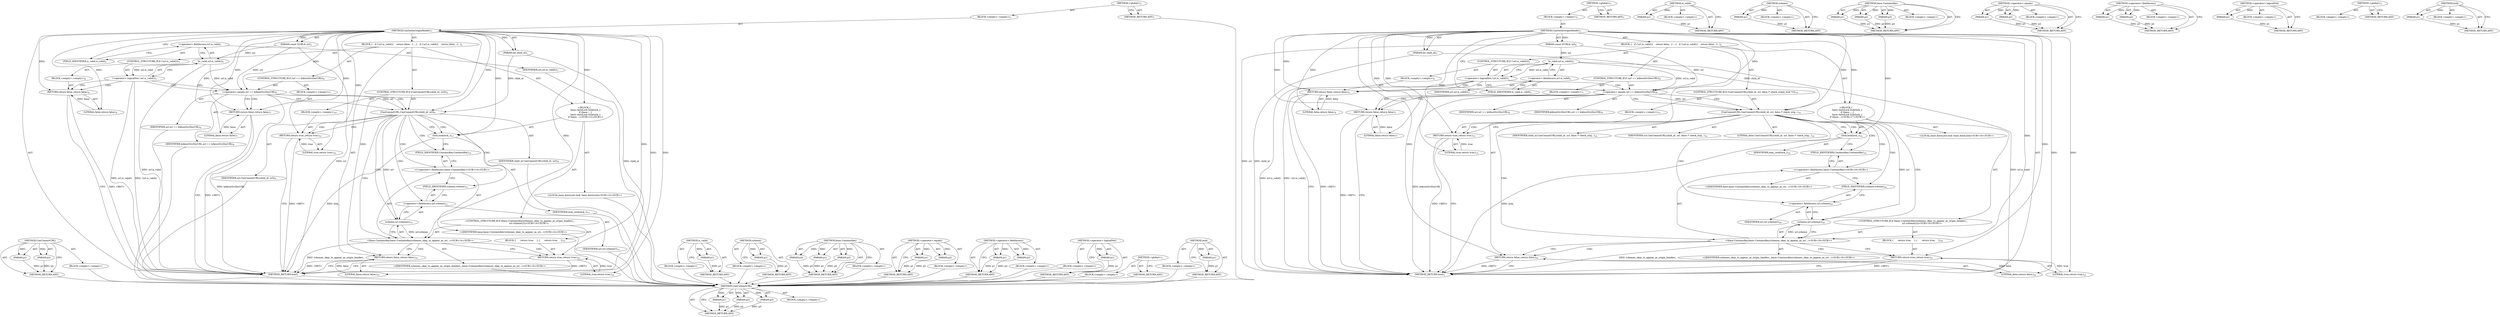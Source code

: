 digraph "lock" {
vulnerable_95 [label=<(METHOD,CanCommitURL)>];
vulnerable_96 [label=<(PARAM,p1)>];
vulnerable_97 [label=<(PARAM,p2)>];
vulnerable_98 [label=<(BLOCK,&lt;empty&gt;,&lt;empty&gt;)>];
vulnerable_99 [label=<(METHOD_RETURN,ANY)>];
vulnerable_6 [label=<(METHOD,&lt;global&gt;)<SUB>1</SUB>>];
vulnerable_7 [label=<(BLOCK,&lt;empty&gt;,&lt;empty&gt;)<SUB>1</SUB>>];
vulnerable_8 [label=<(METHOD,CanSetAsOriginHeader)<SUB>1</SUB>>];
vulnerable_9 [label=<(PARAM,int child_id)<SUB>1</SUB>>];
vulnerable_10 [label=<(PARAM,const GURL&amp; url)<SUB>2</SUB>>];
vulnerable_11 [label=<(BLOCK,{
   if (!url.is_valid())
    return false;  //...,{
   if (!url.is_valid())
    return false;  //...)<SUB>2</SUB>>];
vulnerable_12 [label=<(CONTROL_STRUCTURE,IF,if (!url.is_valid()))<SUB>3</SUB>>];
vulnerable_13 [label=<(&lt;operator&gt;.logicalNot,!url.is_valid())<SUB>3</SUB>>];
vulnerable_14 [label=<(is_valid,url.is_valid())<SUB>3</SUB>>];
vulnerable_15 [label=<(&lt;operator&gt;.fieldAccess,url.is_valid)<SUB>3</SUB>>];
vulnerable_16 [label=<(IDENTIFIER,url,url.is_valid())<SUB>3</SUB>>];
vulnerable_17 [label=<(FIELD_IDENTIFIER,is_valid,is_valid)<SUB>3</SUB>>];
vulnerable_18 [label=<(BLOCK,&lt;empty&gt;,&lt;empty&gt;)<SUB>4</SUB>>];
vulnerable_19 [label=<(RETURN,return false;,return false;)<SUB>4</SUB>>];
vulnerable_20 [label=<(LITERAL,false,return false;)<SUB>4</SUB>>];
vulnerable_21 [label=<(CONTROL_STRUCTURE,IF,if (url == kAboutSrcDocURL))<SUB>6</SUB>>];
vulnerable_22 [label=<(&lt;operator&gt;.equals,url == kAboutSrcDocURL)<SUB>6</SUB>>];
vulnerable_23 [label=<(IDENTIFIER,url,url == kAboutSrcDocURL)<SUB>6</SUB>>];
vulnerable_24 [label=<(IDENTIFIER,kAboutSrcDocURL,url == kAboutSrcDocURL)<SUB>6</SUB>>];
vulnerable_25 [label=<(BLOCK,&lt;empty&gt;,&lt;empty&gt;)<SUB>7</SUB>>];
vulnerable_26 [label=<(RETURN,return false;,return false;)<SUB>7</SUB>>];
vulnerable_27 [label=<(LITERAL,false,return false;)<SUB>7</SUB>>];
vulnerable_28 [label=<(CONTROL_STRUCTURE,IF,if (CanCommitURL(child_id, url)))<SUB>9</SUB>>];
vulnerable_29 [label=<(CanCommitURL,CanCommitURL(child_id, url))<SUB>9</SUB>>];
vulnerable_30 [label=<(IDENTIFIER,child_id,CanCommitURL(child_id, url))<SUB>9</SUB>>];
vulnerable_31 [label=<(IDENTIFIER,url,CanCommitURL(child_id, url))<SUB>9</SUB>>];
vulnerable_32 [label=<(BLOCK,&lt;empty&gt;,&lt;empty&gt;)<SUB>10</SUB>>];
vulnerable_33 [label=<(RETURN,return true;,return true;)<SUB>10</SUB>>];
vulnerable_34 [label=<(LITERAL,true,return true;)<SUB>10</SUB>>];
vulnerable_35 [label="<(BLOCK,{
    base::AutoLock lock(lock_);
    if (base:...,{
    base::AutoLock lock(lock_);
    if (base:...)<SUB>12</SUB>>"];
vulnerable_36 [label="<(LOCAL,base.AutoLock lock: base.AutoLock)<SUB>13</SUB>>"];
vulnerable_37 [label=<(lock,lock(lock_))<SUB>13</SUB>>];
vulnerable_38 [label=<(IDENTIFIER,lock_,lock(lock_))<SUB>13</SUB>>];
vulnerable_39 [label="<(CONTROL_STRUCTURE,IF,if (base::ContainsKey(schemes_okay_to_appear_as_origin_headers_,
                          url.scheme())))<SUB>14</SUB>>"];
vulnerable_40 [label="<(base.ContainsKey,base::ContainsKey(schemes_okay_to_appear_as_ori...)<SUB>14</SUB>>"];
vulnerable_41 [label="<(&lt;operator&gt;.fieldAccess,base::ContainsKey)<SUB>14</SUB>>"];
vulnerable_42 [label="<(IDENTIFIER,base,base::ContainsKey(schemes_okay_to_appear_as_ori...)<SUB>14</SUB>>"];
vulnerable_43 [label=<(FIELD_IDENTIFIER,ContainsKey,ContainsKey)<SUB>14</SUB>>];
vulnerable_44 [label="<(IDENTIFIER,schemes_okay_to_appear_as_origin_headers_,base::ContainsKey(schemes_okay_to_appear_as_ori...)<SUB>14</SUB>>"];
vulnerable_45 [label=<(scheme,url.scheme())<SUB>15</SUB>>];
vulnerable_46 [label=<(&lt;operator&gt;.fieldAccess,url.scheme)<SUB>15</SUB>>];
vulnerable_47 [label=<(IDENTIFIER,url,url.scheme())<SUB>15</SUB>>];
vulnerable_48 [label=<(FIELD_IDENTIFIER,scheme,scheme)<SUB>15</SUB>>];
vulnerable_49 [label=<(BLOCK,{
      return true;
    },{
      return true;
    })<SUB>15</SUB>>];
vulnerable_50 [label=<(RETURN,return true;,return true;)<SUB>16</SUB>>];
vulnerable_51 [label=<(LITERAL,true,return true;)<SUB>16</SUB>>];
vulnerable_52 [label=<(RETURN,return false;,return false;)<SUB>19</SUB>>];
vulnerable_53 [label=<(LITERAL,false,return false;)<SUB>19</SUB>>];
vulnerable_54 [label=<(METHOD_RETURN,bool)<SUB>1</SUB>>];
vulnerable_56 [label=<(METHOD_RETURN,ANY)<SUB>1</SUB>>];
vulnerable_81 [label=<(METHOD,is_valid)>];
vulnerable_82 [label=<(PARAM,p1)>];
vulnerable_83 [label=<(BLOCK,&lt;empty&gt;,&lt;empty&gt;)>];
vulnerable_84 [label=<(METHOD_RETURN,ANY)>];
vulnerable_110 [label=<(METHOD,scheme)>];
vulnerable_111 [label=<(PARAM,p1)>];
vulnerable_112 [label=<(BLOCK,&lt;empty&gt;,&lt;empty&gt;)>];
vulnerable_113 [label=<(METHOD_RETURN,ANY)>];
vulnerable_104 [label=<(METHOD,base.ContainsKey)>];
vulnerable_105 [label=<(PARAM,p1)>];
vulnerable_106 [label=<(PARAM,p2)>];
vulnerable_107 [label=<(PARAM,p3)>];
vulnerable_108 [label=<(BLOCK,&lt;empty&gt;,&lt;empty&gt;)>];
vulnerable_109 [label=<(METHOD_RETURN,ANY)>];
vulnerable_90 [label=<(METHOD,&lt;operator&gt;.equals)>];
vulnerable_91 [label=<(PARAM,p1)>];
vulnerable_92 [label=<(PARAM,p2)>];
vulnerable_93 [label=<(BLOCK,&lt;empty&gt;,&lt;empty&gt;)>];
vulnerable_94 [label=<(METHOD_RETURN,ANY)>];
vulnerable_85 [label=<(METHOD,&lt;operator&gt;.fieldAccess)>];
vulnerable_86 [label=<(PARAM,p1)>];
vulnerable_87 [label=<(PARAM,p2)>];
vulnerable_88 [label=<(BLOCK,&lt;empty&gt;,&lt;empty&gt;)>];
vulnerable_89 [label=<(METHOD_RETURN,ANY)>];
vulnerable_77 [label=<(METHOD,&lt;operator&gt;.logicalNot)>];
vulnerable_78 [label=<(PARAM,p1)>];
vulnerable_79 [label=<(BLOCK,&lt;empty&gt;,&lt;empty&gt;)>];
vulnerable_80 [label=<(METHOD_RETURN,ANY)>];
vulnerable_71 [label=<(METHOD,&lt;global&gt;)<SUB>1</SUB>>];
vulnerable_72 [label=<(BLOCK,&lt;empty&gt;,&lt;empty&gt;)>];
vulnerable_73 [label=<(METHOD_RETURN,ANY)>];
vulnerable_100 [label=<(METHOD,lock)>];
vulnerable_101 [label=<(PARAM,p1)>];
vulnerable_102 [label=<(BLOCK,&lt;empty&gt;,&lt;empty&gt;)>];
vulnerable_103 [label=<(METHOD_RETURN,ANY)>];
fixed_96 [label=<(METHOD,CanCommitURL)>];
fixed_97 [label=<(PARAM,p1)>];
fixed_98 [label=<(PARAM,p2)>];
fixed_99 [label=<(PARAM,p3)>];
fixed_100 [label=<(BLOCK,&lt;empty&gt;,&lt;empty&gt;)>];
fixed_101 [label=<(METHOD_RETURN,ANY)>];
fixed_6 [label=<(METHOD,&lt;global&gt;)<SUB>1</SUB>>];
fixed_7 [label=<(BLOCK,&lt;empty&gt;,&lt;empty&gt;)<SUB>1</SUB>>];
fixed_8 [label=<(METHOD,CanSetAsOriginHeader)<SUB>1</SUB>>];
fixed_9 [label=<(PARAM,int child_id)<SUB>1</SUB>>];
fixed_10 [label=<(PARAM,const GURL&amp; url)<SUB>2</SUB>>];
fixed_11 [label=<(BLOCK,{
   if (!url.is_valid())
    return false;  //...,{
   if (!url.is_valid())
    return false;  //...)<SUB>2</SUB>>];
fixed_12 [label=<(CONTROL_STRUCTURE,IF,if (!url.is_valid()))<SUB>3</SUB>>];
fixed_13 [label=<(&lt;operator&gt;.logicalNot,!url.is_valid())<SUB>3</SUB>>];
fixed_14 [label=<(is_valid,url.is_valid())<SUB>3</SUB>>];
fixed_15 [label=<(&lt;operator&gt;.fieldAccess,url.is_valid)<SUB>3</SUB>>];
fixed_16 [label=<(IDENTIFIER,url,url.is_valid())<SUB>3</SUB>>];
fixed_17 [label=<(FIELD_IDENTIFIER,is_valid,is_valid)<SUB>3</SUB>>];
fixed_18 [label=<(BLOCK,&lt;empty&gt;,&lt;empty&gt;)<SUB>4</SUB>>];
fixed_19 [label=<(RETURN,return false;,return false;)<SUB>4</SUB>>];
fixed_20 [label=<(LITERAL,false,return false;)<SUB>4</SUB>>];
fixed_21 [label=<(CONTROL_STRUCTURE,IF,if (url == kAboutSrcDocURL))<SUB>6</SUB>>];
fixed_22 [label=<(&lt;operator&gt;.equals,url == kAboutSrcDocURL)<SUB>6</SUB>>];
fixed_23 [label=<(IDENTIFIER,url,url == kAboutSrcDocURL)<SUB>6</SUB>>];
fixed_24 [label=<(IDENTIFIER,kAboutSrcDocURL,url == kAboutSrcDocURL)<SUB>6</SUB>>];
fixed_25 [label=<(BLOCK,&lt;empty&gt;,&lt;empty&gt;)<SUB>7</SUB>>];
fixed_26 [label=<(RETURN,return false;,return false;)<SUB>7</SUB>>];
fixed_27 [label=<(LITERAL,false,return false;)<SUB>7</SUB>>];
fixed_28 [label=<(CONTROL_STRUCTURE,IF,if (CanCommitURL(child_id, url, false /* check_origin_lock */)))<SUB>14</SUB>>];
fixed_29 [label=<(CanCommitURL,CanCommitURL(child_id, url, false /* check_orig...)<SUB>14</SUB>>];
fixed_30 [label=<(IDENTIFIER,child_id,CanCommitURL(child_id, url, false /* check_orig...)<SUB>14</SUB>>];
fixed_31 [label=<(IDENTIFIER,url,CanCommitURL(child_id, url, false /* check_orig...)<SUB>14</SUB>>];
fixed_32 [label=<(LITERAL,false,CanCommitURL(child_id, url, false /* check_orig...)<SUB>14</SUB>>];
fixed_33 [label=<(BLOCK,&lt;empty&gt;,&lt;empty&gt;)<SUB>15</SUB>>];
fixed_34 [label=<(RETURN,return true;,return true;)<SUB>15</SUB>>];
fixed_35 [label=<(LITERAL,true,return true;)<SUB>15</SUB>>];
fixed_36 [label="<(BLOCK,{
    base::AutoLock lock(lock_);
    if (base:...,{
    base::AutoLock lock(lock_);
    if (base:...)<SUB>17</SUB>>"];
fixed_37 [label="<(LOCAL,base.AutoLock lock: base.AutoLock)<SUB>18</SUB>>"];
fixed_38 [label=<(lock,lock(lock_))<SUB>18</SUB>>];
fixed_39 [label=<(IDENTIFIER,lock_,lock(lock_))<SUB>18</SUB>>];
fixed_40 [label="<(CONTROL_STRUCTURE,IF,if (base::ContainsKey(schemes_okay_to_appear_as_origin_headers_,
                          url.scheme())))<SUB>19</SUB>>"];
fixed_41 [label="<(base.ContainsKey,base::ContainsKey(schemes_okay_to_appear_as_ori...)<SUB>19</SUB>>"];
fixed_42 [label="<(&lt;operator&gt;.fieldAccess,base::ContainsKey)<SUB>19</SUB>>"];
fixed_43 [label="<(IDENTIFIER,base,base::ContainsKey(schemes_okay_to_appear_as_ori...)<SUB>19</SUB>>"];
fixed_44 [label=<(FIELD_IDENTIFIER,ContainsKey,ContainsKey)<SUB>19</SUB>>];
fixed_45 [label="<(IDENTIFIER,schemes_okay_to_appear_as_origin_headers_,base::ContainsKey(schemes_okay_to_appear_as_ori...)<SUB>19</SUB>>"];
fixed_46 [label=<(scheme,url.scheme())<SUB>20</SUB>>];
fixed_47 [label=<(&lt;operator&gt;.fieldAccess,url.scheme)<SUB>20</SUB>>];
fixed_48 [label=<(IDENTIFIER,url,url.scheme())<SUB>20</SUB>>];
fixed_49 [label=<(FIELD_IDENTIFIER,scheme,scheme)<SUB>20</SUB>>];
fixed_50 [label=<(BLOCK,{
      return true;
    },{
      return true;
    })<SUB>20</SUB>>];
fixed_51 [label=<(RETURN,return true;,return true;)<SUB>21</SUB>>];
fixed_52 [label=<(LITERAL,true,return true;)<SUB>21</SUB>>];
fixed_53 [label=<(RETURN,return false;,return false;)<SUB>24</SUB>>];
fixed_54 [label=<(LITERAL,false,return false;)<SUB>24</SUB>>];
fixed_55 [label=<(METHOD_RETURN,bool)<SUB>1</SUB>>];
fixed_57 [label=<(METHOD_RETURN,ANY)<SUB>1</SUB>>];
fixed_82 [label=<(METHOD,is_valid)>];
fixed_83 [label=<(PARAM,p1)>];
fixed_84 [label=<(BLOCK,&lt;empty&gt;,&lt;empty&gt;)>];
fixed_85 [label=<(METHOD_RETURN,ANY)>];
fixed_112 [label=<(METHOD,scheme)>];
fixed_113 [label=<(PARAM,p1)>];
fixed_114 [label=<(BLOCK,&lt;empty&gt;,&lt;empty&gt;)>];
fixed_115 [label=<(METHOD_RETURN,ANY)>];
fixed_106 [label=<(METHOD,base.ContainsKey)>];
fixed_107 [label=<(PARAM,p1)>];
fixed_108 [label=<(PARAM,p2)>];
fixed_109 [label=<(PARAM,p3)>];
fixed_110 [label=<(BLOCK,&lt;empty&gt;,&lt;empty&gt;)>];
fixed_111 [label=<(METHOD_RETURN,ANY)>];
fixed_91 [label=<(METHOD,&lt;operator&gt;.equals)>];
fixed_92 [label=<(PARAM,p1)>];
fixed_93 [label=<(PARAM,p2)>];
fixed_94 [label=<(BLOCK,&lt;empty&gt;,&lt;empty&gt;)>];
fixed_95 [label=<(METHOD_RETURN,ANY)>];
fixed_86 [label=<(METHOD,&lt;operator&gt;.fieldAccess)>];
fixed_87 [label=<(PARAM,p1)>];
fixed_88 [label=<(PARAM,p2)>];
fixed_89 [label=<(BLOCK,&lt;empty&gt;,&lt;empty&gt;)>];
fixed_90 [label=<(METHOD_RETURN,ANY)>];
fixed_78 [label=<(METHOD,&lt;operator&gt;.logicalNot)>];
fixed_79 [label=<(PARAM,p1)>];
fixed_80 [label=<(BLOCK,&lt;empty&gt;,&lt;empty&gt;)>];
fixed_81 [label=<(METHOD_RETURN,ANY)>];
fixed_72 [label=<(METHOD,&lt;global&gt;)<SUB>1</SUB>>];
fixed_73 [label=<(BLOCK,&lt;empty&gt;,&lt;empty&gt;)>];
fixed_74 [label=<(METHOD_RETURN,ANY)>];
fixed_102 [label=<(METHOD,lock)>];
fixed_103 [label=<(PARAM,p1)>];
fixed_104 [label=<(BLOCK,&lt;empty&gt;,&lt;empty&gt;)>];
fixed_105 [label=<(METHOD_RETURN,ANY)>];
vulnerable_95 -> vulnerable_96  [key=0, label="AST: "];
vulnerable_95 -> vulnerable_96  [key=1, label="DDG: "];
vulnerable_95 -> vulnerable_98  [key=0, label="AST: "];
vulnerable_95 -> vulnerable_97  [key=0, label="AST: "];
vulnerable_95 -> vulnerable_97  [key=1, label="DDG: "];
vulnerable_95 -> vulnerable_99  [key=0, label="AST: "];
vulnerable_95 -> vulnerable_99  [key=1, label="CFG: "];
vulnerable_96 -> vulnerable_99  [key=0, label="DDG: p1"];
vulnerable_97 -> vulnerable_99  [key=0, label="DDG: p2"];
vulnerable_98 -> fixed_96  [key=0];
vulnerable_99 -> fixed_96  [key=0];
vulnerable_6 -> vulnerable_7  [key=0, label="AST: "];
vulnerable_6 -> vulnerable_56  [key=0, label="AST: "];
vulnerable_6 -> vulnerable_56  [key=1, label="CFG: "];
vulnerable_7 -> vulnerable_8  [key=0, label="AST: "];
vulnerable_8 -> vulnerable_9  [key=0, label="AST: "];
vulnerable_8 -> vulnerable_9  [key=1, label="DDG: "];
vulnerable_8 -> vulnerable_10  [key=0, label="AST: "];
vulnerable_8 -> vulnerable_10  [key=1, label="DDG: "];
vulnerable_8 -> vulnerable_11  [key=0, label="AST: "];
vulnerable_8 -> vulnerable_54  [key=0, label="AST: "];
vulnerable_8 -> vulnerable_17  [key=0, label="CFG: "];
vulnerable_8 -> vulnerable_35  [key=0, label="DDG: "];
vulnerable_8 -> vulnerable_52  [key=0, label="DDG: "];
vulnerable_8 -> vulnerable_53  [key=0, label="DDG: "];
vulnerable_8 -> vulnerable_19  [key=0, label="DDG: "];
vulnerable_8 -> vulnerable_22  [key=0, label="DDG: "];
vulnerable_8 -> vulnerable_26  [key=0, label="DDG: "];
vulnerable_8 -> vulnerable_29  [key=0, label="DDG: "];
vulnerable_8 -> vulnerable_33  [key=0, label="DDG: "];
vulnerable_8 -> vulnerable_37  [key=0, label="DDG: "];
vulnerable_8 -> vulnerable_20  [key=0, label="DDG: "];
vulnerable_8 -> vulnerable_27  [key=0, label="DDG: "];
vulnerable_8 -> vulnerable_34  [key=0, label="DDG: "];
vulnerable_8 -> vulnerable_40  [key=0, label="DDG: "];
vulnerable_8 -> vulnerable_50  [key=0, label="DDG: "];
vulnerable_8 -> vulnerable_51  [key=0, label="DDG: "];
vulnerable_9 -> vulnerable_54  [key=0, label="DDG: child_id"];
vulnerable_9 -> vulnerable_29  [key=0, label="DDG: child_id"];
vulnerable_10 -> vulnerable_54  [key=0, label="DDG: url"];
vulnerable_10 -> vulnerable_22  [key=0, label="DDG: url"];
vulnerable_10 -> vulnerable_14  [key=0, label="DDG: url"];
vulnerable_11 -> vulnerable_12  [key=0, label="AST: "];
vulnerable_11 -> vulnerable_21  [key=0, label="AST: "];
vulnerable_11 -> vulnerable_28  [key=0, label="AST: "];
vulnerable_11 -> vulnerable_35  [key=0, label="AST: "];
vulnerable_11 -> vulnerable_52  [key=0, label="AST: "];
vulnerable_12 -> vulnerable_13  [key=0, label="AST: "];
vulnerable_12 -> vulnerable_18  [key=0, label="AST: "];
vulnerable_13 -> vulnerable_14  [key=0, label="AST: "];
vulnerable_13 -> vulnerable_19  [key=0, label="CFG: "];
vulnerable_13 -> vulnerable_19  [key=1, label="CDG: "];
vulnerable_13 -> vulnerable_22  [key=0, label="CFG: "];
vulnerable_13 -> vulnerable_22  [key=1, label="CDG: "];
vulnerable_13 -> vulnerable_54  [key=0, label="DDG: url.is_valid()"];
vulnerable_13 -> vulnerable_54  [key=1, label="DDG: !url.is_valid()"];
vulnerable_14 -> vulnerable_15  [key=0, label="AST: "];
vulnerable_14 -> vulnerable_13  [key=0, label="CFG: "];
vulnerable_14 -> vulnerable_13  [key=1, label="DDG: url.is_valid"];
vulnerable_14 -> vulnerable_54  [key=0, label="DDG: url.is_valid"];
vulnerable_14 -> vulnerable_22  [key=0, label="DDG: url.is_valid"];
vulnerable_15 -> vulnerable_16  [key=0, label="AST: "];
vulnerable_15 -> vulnerable_17  [key=0, label="AST: "];
vulnerable_15 -> vulnerable_14  [key=0, label="CFG: "];
vulnerable_16 -> fixed_96  [key=0];
vulnerable_17 -> vulnerable_15  [key=0, label="CFG: "];
vulnerable_18 -> vulnerable_19  [key=0, label="AST: "];
vulnerable_19 -> vulnerable_20  [key=0, label="AST: "];
vulnerable_19 -> vulnerable_54  [key=0, label="CFG: "];
vulnerable_19 -> vulnerable_54  [key=1, label="DDG: &lt;RET&gt;"];
vulnerable_20 -> vulnerable_19  [key=0, label="DDG: false"];
vulnerable_21 -> vulnerable_22  [key=0, label="AST: "];
vulnerable_21 -> vulnerable_25  [key=0, label="AST: "];
vulnerable_22 -> vulnerable_23  [key=0, label="AST: "];
vulnerable_22 -> vulnerable_24  [key=0, label="AST: "];
vulnerable_22 -> vulnerable_26  [key=0, label="CFG: "];
vulnerable_22 -> vulnerable_26  [key=1, label="CDG: "];
vulnerable_22 -> vulnerable_29  [key=0, label="CFG: "];
vulnerable_22 -> vulnerable_29  [key=1, label="DDG: url"];
vulnerable_22 -> vulnerable_29  [key=2, label="CDG: "];
vulnerable_22 -> vulnerable_54  [key=0, label="DDG: kAboutSrcDocURL"];
vulnerable_23 -> fixed_96  [key=0];
vulnerable_24 -> fixed_96  [key=0];
vulnerable_25 -> vulnerable_26  [key=0, label="AST: "];
vulnerable_26 -> vulnerable_27  [key=0, label="AST: "];
vulnerable_26 -> vulnerable_54  [key=0, label="CFG: "];
vulnerable_26 -> vulnerable_54  [key=1, label="DDG: &lt;RET&gt;"];
vulnerable_27 -> vulnerable_26  [key=0, label="DDG: false"];
vulnerable_28 -> vulnerable_29  [key=0, label="AST: "];
vulnerable_28 -> vulnerable_32  [key=0, label="AST: "];
vulnerable_29 -> vulnerable_30  [key=0, label="AST: "];
vulnerable_29 -> vulnerable_31  [key=0, label="AST: "];
vulnerable_29 -> vulnerable_33  [key=0, label="CFG: "];
vulnerable_29 -> vulnerable_33  [key=1, label="CDG: "];
vulnerable_29 -> vulnerable_37  [key=0, label="CFG: "];
vulnerable_29 -> vulnerable_37  [key=1, label="CDG: "];
vulnerable_29 -> vulnerable_45  [key=0, label="DDG: url"];
vulnerable_29 -> vulnerable_45  [key=1, label="CDG: "];
vulnerable_29 -> vulnerable_48  [key=0, label="CDG: "];
vulnerable_29 -> vulnerable_46  [key=0, label="CDG: "];
vulnerable_29 -> vulnerable_41  [key=0, label="CDG: "];
vulnerable_29 -> vulnerable_40  [key=0, label="CDG: "];
vulnerable_29 -> vulnerable_43  [key=0, label="CDG: "];
vulnerable_30 -> fixed_96  [key=0];
vulnerable_31 -> fixed_96  [key=0];
vulnerable_32 -> vulnerable_33  [key=0, label="AST: "];
vulnerable_33 -> vulnerable_34  [key=0, label="AST: "];
vulnerable_33 -> vulnerable_54  [key=0, label="CFG: "];
vulnerable_33 -> vulnerable_54  [key=1, label="DDG: &lt;RET&gt;"];
vulnerable_34 -> vulnerable_33  [key=0, label="DDG: true"];
vulnerable_35 -> vulnerable_36  [key=0, label="AST: "];
vulnerable_35 -> vulnerable_37  [key=0, label="AST: "];
vulnerable_35 -> vulnerable_39  [key=0, label="AST: "];
vulnerable_36 -> fixed_96  [key=0];
vulnerable_37 -> vulnerable_38  [key=0, label="AST: "];
vulnerable_37 -> vulnerable_43  [key=0, label="CFG: "];
vulnerable_37 -> vulnerable_54  [key=0, label="DDG: lock_"];
vulnerable_38 -> fixed_96  [key=0];
vulnerable_39 -> vulnerable_40  [key=0, label="AST: "];
vulnerable_39 -> vulnerable_49  [key=0, label="AST: "];
vulnerable_40 -> vulnerable_41  [key=0, label="AST: "];
vulnerable_40 -> vulnerable_44  [key=0, label="AST: "];
vulnerable_40 -> vulnerable_45  [key=0, label="AST: "];
vulnerable_40 -> vulnerable_50  [key=0, label="CFG: "];
vulnerable_40 -> vulnerable_50  [key=1, label="CDG: "];
vulnerable_40 -> vulnerable_52  [key=0, label="CFG: "];
vulnerable_40 -> vulnerable_52  [key=1, label="CDG: "];
vulnerable_40 -> vulnerable_54  [key=0, label="DDG: schemes_okay_to_appear_as_origin_headers_"];
vulnerable_41 -> vulnerable_42  [key=0, label="AST: "];
vulnerable_41 -> vulnerable_43  [key=0, label="AST: "];
vulnerable_41 -> vulnerable_48  [key=0, label="CFG: "];
vulnerable_42 -> fixed_96  [key=0];
vulnerable_43 -> vulnerable_41  [key=0, label="CFG: "];
vulnerable_44 -> fixed_96  [key=0];
vulnerable_45 -> vulnerable_46  [key=0, label="AST: "];
vulnerable_45 -> vulnerable_40  [key=0, label="CFG: "];
vulnerable_45 -> vulnerable_40  [key=1, label="DDG: url.scheme"];
vulnerable_46 -> vulnerable_47  [key=0, label="AST: "];
vulnerable_46 -> vulnerable_48  [key=0, label="AST: "];
vulnerable_46 -> vulnerable_45  [key=0, label="CFG: "];
vulnerable_47 -> fixed_96  [key=0];
vulnerable_48 -> vulnerable_46  [key=0, label="CFG: "];
vulnerable_49 -> vulnerable_50  [key=0, label="AST: "];
vulnerable_50 -> vulnerable_51  [key=0, label="AST: "];
vulnerable_50 -> vulnerable_54  [key=0, label="CFG: "];
vulnerable_50 -> vulnerable_54  [key=1, label="DDG: &lt;RET&gt;"];
vulnerable_51 -> vulnerable_50  [key=0, label="DDG: true"];
vulnerable_52 -> vulnerable_53  [key=0, label="AST: "];
vulnerable_52 -> vulnerable_54  [key=0, label="CFG: "];
vulnerable_52 -> vulnerable_54  [key=1, label="DDG: &lt;RET&gt;"];
vulnerable_53 -> vulnerable_52  [key=0, label="DDG: false"];
vulnerable_54 -> fixed_96  [key=0];
vulnerable_56 -> fixed_96  [key=0];
vulnerable_81 -> vulnerable_82  [key=0, label="AST: "];
vulnerable_81 -> vulnerable_82  [key=1, label="DDG: "];
vulnerable_81 -> vulnerable_83  [key=0, label="AST: "];
vulnerable_81 -> vulnerable_84  [key=0, label="AST: "];
vulnerable_81 -> vulnerable_84  [key=1, label="CFG: "];
vulnerable_82 -> vulnerable_84  [key=0, label="DDG: p1"];
vulnerable_83 -> fixed_96  [key=0];
vulnerable_84 -> fixed_96  [key=0];
vulnerable_110 -> vulnerable_111  [key=0, label="AST: "];
vulnerable_110 -> vulnerable_111  [key=1, label="DDG: "];
vulnerable_110 -> vulnerable_112  [key=0, label="AST: "];
vulnerable_110 -> vulnerable_113  [key=0, label="AST: "];
vulnerable_110 -> vulnerable_113  [key=1, label="CFG: "];
vulnerable_111 -> vulnerable_113  [key=0, label="DDG: p1"];
vulnerable_112 -> fixed_96  [key=0];
vulnerable_113 -> fixed_96  [key=0];
vulnerable_104 -> vulnerable_105  [key=0, label="AST: "];
vulnerable_104 -> vulnerable_105  [key=1, label="DDG: "];
vulnerable_104 -> vulnerable_108  [key=0, label="AST: "];
vulnerable_104 -> vulnerable_106  [key=0, label="AST: "];
vulnerable_104 -> vulnerable_106  [key=1, label="DDG: "];
vulnerable_104 -> vulnerable_109  [key=0, label="AST: "];
vulnerable_104 -> vulnerable_109  [key=1, label="CFG: "];
vulnerable_104 -> vulnerable_107  [key=0, label="AST: "];
vulnerable_104 -> vulnerable_107  [key=1, label="DDG: "];
vulnerable_105 -> vulnerable_109  [key=0, label="DDG: p1"];
vulnerable_106 -> vulnerable_109  [key=0, label="DDG: p2"];
vulnerable_107 -> vulnerable_109  [key=0, label="DDG: p3"];
vulnerable_108 -> fixed_96  [key=0];
vulnerable_109 -> fixed_96  [key=0];
vulnerable_90 -> vulnerable_91  [key=0, label="AST: "];
vulnerable_90 -> vulnerable_91  [key=1, label="DDG: "];
vulnerable_90 -> vulnerable_93  [key=0, label="AST: "];
vulnerable_90 -> vulnerable_92  [key=0, label="AST: "];
vulnerable_90 -> vulnerable_92  [key=1, label="DDG: "];
vulnerable_90 -> vulnerable_94  [key=0, label="AST: "];
vulnerable_90 -> vulnerable_94  [key=1, label="CFG: "];
vulnerable_91 -> vulnerable_94  [key=0, label="DDG: p1"];
vulnerable_92 -> vulnerable_94  [key=0, label="DDG: p2"];
vulnerable_93 -> fixed_96  [key=0];
vulnerable_94 -> fixed_96  [key=0];
vulnerable_85 -> vulnerable_86  [key=0, label="AST: "];
vulnerable_85 -> vulnerable_86  [key=1, label="DDG: "];
vulnerable_85 -> vulnerable_88  [key=0, label="AST: "];
vulnerable_85 -> vulnerable_87  [key=0, label="AST: "];
vulnerable_85 -> vulnerable_87  [key=1, label="DDG: "];
vulnerable_85 -> vulnerable_89  [key=0, label="AST: "];
vulnerable_85 -> vulnerable_89  [key=1, label="CFG: "];
vulnerable_86 -> vulnerable_89  [key=0, label="DDG: p1"];
vulnerable_87 -> vulnerable_89  [key=0, label="DDG: p2"];
vulnerable_88 -> fixed_96  [key=0];
vulnerable_89 -> fixed_96  [key=0];
vulnerable_77 -> vulnerable_78  [key=0, label="AST: "];
vulnerable_77 -> vulnerable_78  [key=1, label="DDG: "];
vulnerable_77 -> vulnerable_79  [key=0, label="AST: "];
vulnerable_77 -> vulnerable_80  [key=0, label="AST: "];
vulnerable_77 -> vulnerable_80  [key=1, label="CFG: "];
vulnerable_78 -> vulnerable_80  [key=0, label="DDG: p1"];
vulnerable_79 -> fixed_96  [key=0];
vulnerable_80 -> fixed_96  [key=0];
vulnerable_71 -> vulnerable_72  [key=0, label="AST: "];
vulnerable_71 -> vulnerable_73  [key=0, label="AST: "];
vulnerable_71 -> vulnerable_73  [key=1, label="CFG: "];
vulnerable_72 -> fixed_96  [key=0];
vulnerable_73 -> fixed_96  [key=0];
vulnerable_100 -> vulnerable_101  [key=0, label="AST: "];
vulnerable_100 -> vulnerable_101  [key=1, label="DDG: "];
vulnerable_100 -> vulnerable_102  [key=0, label="AST: "];
vulnerable_100 -> vulnerable_103  [key=0, label="AST: "];
vulnerable_100 -> vulnerable_103  [key=1, label="CFG: "];
vulnerable_101 -> vulnerable_103  [key=0, label="DDG: p1"];
vulnerable_102 -> fixed_96  [key=0];
vulnerable_103 -> fixed_96  [key=0];
fixed_96 -> fixed_97  [key=0, label="AST: "];
fixed_96 -> fixed_97  [key=1, label="DDG: "];
fixed_96 -> fixed_100  [key=0, label="AST: "];
fixed_96 -> fixed_98  [key=0, label="AST: "];
fixed_96 -> fixed_98  [key=1, label="DDG: "];
fixed_96 -> fixed_101  [key=0, label="AST: "];
fixed_96 -> fixed_101  [key=1, label="CFG: "];
fixed_96 -> fixed_99  [key=0, label="AST: "];
fixed_96 -> fixed_99  [key=1, label="DDG: "];
fixed_97 -> fixed_101  [key=0, label="DDG: p1"];
fixed_98 -> fixed_101  [key=0, label="DDG: p2"];
fixed_99 -> fixed_101  [key=0, label="DDG: p3"];
fixed_6 -> fixed_7  [key=0, label="AST: "];
fixed_6 -> fixed_57  [key=0, label="AST: "];
fixed_6 -> fixed_57  [key=1, label="CFG: "];
fixed_7 -> fixed_8  [key=0, label="AST: "];
fixed_8 -> fixed_9  [key=0, label="AST: "];
fixed_8 -> fixed_9  [key=1, label="DDG: "];
fixed_8 -> fixed_10  [key=0, label="AST: "];
fixed_8 -> fixed_10  [key=1, label="DDG: "];
fixed_8 -> fixed_11  [key=0, label="AST: "];
fixed_8 -> fixed_55  [key=0, label="AST: "];
fixed_8 -> fixed_17  [key=0, label="CFG: "];
fixed_8 -> fixed_36  [key=0, label="DDG: "];
fixed_8 -> fixed_53  [key=0, label="DDG: "];
fixed_8 -> fixed_54  [key=0, label="DDG: "];
fixed_8 -> fixed_19  [key=0, label="DDG: "];
fixed_8 -> fixed_22  [key=0, label="DDG: "];
fixed_8 -> fixed_26  [key=0, label="DDG: "];
fixed_8 -> fixed_29  [key=0, label="DDG: "];
fixed_8 -> fixed_34  [key=0, label="DDG: "];
fixed_8 -> fixed_38  [key=0, label="DDG: "];
fixed_8 -> fixed_20  [key=0, label="DDG: "];
fixed_8 -> fixed_27  [key=0, label="DDG: "];
fixed_8 -> fixed_35  [key=0, label="DDG: "];
fixed_8 -> fixed_41  [key=0, label="DDG: "];
fixed_8 -> fixed_51  [key=0, label="DDG: "];
fixed_8 -> fixed_52  [key=0, label="DDG: "];
fixed_9 -> fixed_55  [key=0, label="DDG: child_id"];
fixed_9 -> fixed_29  [key=0, label="DDG: child_id"];
fixed_10 -> fixed_55  [key=0, label="DDG: url"];
fixed_10 -> fixed_22  [key=0, label="DDG: url"];
fixed_10 -> fixed_14  [key=0, label="DDG: url"];
fixed_11 -> fixed_12  [key=0, label="AST: "];
fixed_11 -> fixed_21  [key=0, label="AST: "];
fixed_11 -> fixed_28  [key=0, label="AST: "];
fixed_11 -> fixed_36  [key=0, label="AST: "];
fixed_11 -> fixed_53  [key=0, label="AST: "];
fixed_12 -> fixed_13  [key=0, label="AST: "];
fixed_12 -> fixed_18  [key=0, label="AST: "];
fixed_13 -> fixed_14  [key=0, label="AST: "];
fixed_13 -> fixed_19  [key=0, label="CFG: "];
fixed_13 -> fixed_19  [key=1, label="CDG: "];
fixed_13 -> fixed_22  [key=0, label="CFG: "];
fixed_13 -> fixed_22  [key=1, label="CDG: "];
fixed_13 -> fixed_55  [key=0, label="DDG: url.is_valid()"];
fixed_13 -> fixed_55  [key=1, label="DDG: !url.is_valid()"];
fixed_14 -> fixed_15  [key=0, label="AST: "];
fixed_14 -> fixed_13  [key=0, label="CFG: "];
fixed_14 -> fixed_13  [key=1, label="DDG: url.is_valid"];
fixed_14 -> fixed_55  [key=0, label="DDG: url.is_valid"];
fixed_14 -> fixed_22  [key=0, label="DDG: url.is_valid"];
fixed_15 -> fixed_16  [key=0, label="AST: "];
fixed_15 -> fixed_17  [key=0, label="AST: "];
fixed_15 -> fixed_14  [key=0, label="CFG: "];
fixed_17 -> fixed_15  [key=0, label="CFG: "];
fixed_18 -> fixed_19  [key=0, label="AST: "];
fixed_19 -> fixed_20  [key=0, label="AST: "];
fixed_19 -> fixed_55  [key=0, label="CFG: "];
fixed_19 -> fixed_55  [key=1, label="DDG: &lt;RET&gt;"];
fixed_20 -> fixed_19  [key=0, label="DDG: false"];
fixed_21 -> fixed_22  [key=0, label="AST: "];
fixed_21 -> fixed_25  [key=0, label="AST: "];
fixed_22 -> fixed_23  [key=0, label="AST: "];
fixed_22 -> fixed_24  [key=0, label="AST: "];
fixed_22 -> fixed_26  [key=0, label="CFG: "];
fixed_22 -> fixed_26  [key=1, label="CDG: "];
fixed_22 -> fixed_29  [key=0, label="CFG: "];
fixed_22 -> fixed_29  [key=1, label="DDG: url"];
fixed_22 -> fixed_29  [key=2, label="CDG: "];
fixed_22 -> fixed_55  [key=0, label="DDG: kAboutSrcDocURL"];
fixed_25 -> fixed_26  [key=0, label="AST: "];
fixed_26 -> fixed_27  [key=0, label="AST: "];
fixed_26 -> fixed_55  [key=0, label="CFG: "];
fixed_26 -> fixed_55  [key=1, label="DDG: &lt;RET&gt;"];
fixed_27 -> fixed_26  [key=0, label="DDG: false"];
fixed_28 -> fixed_29  [key=0, label="AST: "];
fixed_28 -> fixed_33  [key=0, label="AST: "];
fixed_29 -> fixed_30  [key=0, label="AST: "];
fixed_29 -> fixed_31  [key=0, label="AST: "];
fixed_29 -> fixed_32  [key=0, label="AST: "];
fixed_29 -> fixed_34  [key=0, label="CFG: "];
fixed_29 -> fixed_34  [key=1, label="CDG: "];
fixed_29 -> fixed_38  [key=0, label="CFG: "];
fixed_29 -> fixed_38  [key=1, label="CDG: "];
fixed_29 -> fixed_46  [key=0, label="DDG: url"];
fixed_29 -> fixed_46  [key=1, label="CDG: "];
fixed_29 -> fixed_47  [key=0, label="CDG: "];
fixed_29 -> fixed_49  [key=0, label="CDG: "];
fixed_29 -> fixed_42  [key=0, label="CDG: "];
fixed_29 -> fixed_41  [key=0, label="CDG: "];
fixed_29 -> fixed_44  [key=0, label="CDG: "];
fixed_33 -> fixed_34  [key=0, label="AST: "];
fixed_34 -> fixed_35  [key=0, label="AST: "];
fixed_34 -> fixed_55  [key=0, label="CFG: "];
fixed_34 -> fixed_55  [key=1, label="DDG: &lt;RET&gt;"];
fixed_35 -> fixed_34  [key=0, label="DDG: true"];
fixed_36 -> fixed_37  [key=0, label="AST: "];
fixed_36 -> fixed_38  [key=0, label="AST: "];
fixed_36 -> fixed_40  [key=0, label="AST: "];
fixed_38 -> fixed_39  [key=0, label="AST: "];
fixed_38 -> fixed_44  [key=0, label="CFG: "];
fixed_38 -> fixed_55  [key=0, label="DDG: lock_"];
fixed_40 -> fixed_41  [key=0, label="AST: "];
fixed_40 -> fixed_50  [key=0, label="AST: "];
fixed_41 -> fixed_42  [key=0, label="AST: "];
fixed_41 -> fixed_45  [key=0, label="AST: "];
fixed_41 -> fixed_46  [key=0, label="AST: "];
fixed_41 -> fixed_51  [key=0, label="CFG: "];
fixed_41 -> fixed_51  [key=1, label="CDG: "];
fixed_41 -> fixed_53  [key=0, label="CFG: "];
fixed_41 -> fixed_53  [key=1, label="CDG: "];
fixed_41 -> fixed_55  [key=0, label="DDG: schemes_okay_to_appear_as_origin_headers_"];
fixed_42 -> fixed_43  [key=0, label="AST: "];
fixed_42 -> fixed_44  [key=0, label="AST: "];
fixed_42 -> fixed_49  [key=0, label="CFG: "];
fixed_44 -> fixed_42  [key=0, label="CFG: "];
fixed_46 -> fixed_47  [key=0, label="AST: "];
fixed_46 -> fixed_41  [key=0, label="CFG: "];
fixed_46 -> fixed_41  [key=1, label="DDG: url.scheme"];
fixed_47 -> fixed_48  [key=0, label="AST: "];
fixed_47 -> fixed_49  [key=0, label="AST: "];
fixed_47 -> fixed_46  [key=0, label="CFG: "];
fixed_49 -> fixed_47  [key=0, label="CFG: "];
fixed_50 -> fixed_51  [key=0, label="AST: "];
fixed_51 -> fixed_52  [key=0, label="AST: "];
fixed_51 -> fixed_55  [key=0, label="CFG: "];
fixed_51 -> fixed_55  [key=1, label="DDG: &lt;RET&gt;"];
fixed_52 -> fixed_51  [key=0, label="DDG: true"];
fixed_53 -> fixed_54  [key=0, label="AST: "];
fixed_53 -> fixed_55  [key=0, label="CFG: "];
fixed_53 -> fixed_55  [key=1, label="DDG: &lt;RET&gt;"];
fixed_54 -> fixed_53  [key=0, label="DDG: false"];
fixed_82 -> fixed_83  [key=0, label="AST: "];
fixed_82 -> fixed_83  [key=1, label="DDG: "];
fixed_82 -> fixed_84  [key=0, label="AST: "];
fixed_82 -> fixed_85  [key=0, label="AST: "];
fixed_82 -> fixed_85  [key=1, label="CFG: "];
fixed_83 -> fixed_85  [key=0, label="DDG: p1"];
fixed_112 -> fixed_113  [key=0, label="AST: "];
fixed_112 -> fixed_113  [key=1, label="DDG: "];
fixed_112 -> fixed_114  [key=0, label="AST: "];
fixed_112 -> fixed_115  [key=0, label="AST: "];
fixed_112 -> fixed_115  [key=1, label="CFG: "];
fixed_113 -> fixed_115  [key=0, label="DDG: p1"];
fixed_106 -> fixed_107  [key=0, label="AST: "];
fixed_106 -> fixed_107  [key=1, label="DDG: "];
fixed_106 -> fixed_110  [key=0, label="AST: "];
fixed_106 -> fixed_108  [key=0, label="AST: "];
fixed_106 -> fixed_108  [key=1, label="DDG: "];
fixed_106 -> fixed_111  [key=0, label="AST: "];
fixed_106 -> fixed_111  [key=1, label="CFG: "];
fixed_106 -> fixed_109  [key=0, label="AST: "];
fixed_106 -> fixed_109  [key=1, label="DDG: "];
fixed_107 -> fixed_111  [key=0, label="DDG: p1"];
fixed_108 -> fixed_111  [key=0, label="DDG: p2"];
fixed_109 -> fixed_111  [key=0, label="DDG: p3"];
fixed_91 -> fixed_92  [key=0, label="AST: "];
fixed_91 -> fixed_92  [key=1, label="DDG: "];
fixed_91 -> fixed_94  [key=0, label="AST: "];
fixed_91 -> fixed_93  [key=0, label="AST: "];
fixed_91 -> fixed_93  [key=1, label="DDG: "];
fixed_91 -> fixed_95  [key=0, label="AST: "];
fixed_91 -> fixed_95  [key=1, label="CFG: "];
fixed_92 -> fixed_95  [key=0, label="DDG: p1"];
fixed_93 -> fixed_95  [key=0, label="DDG: p2"];
fixed_86 -> fixed_87  [key=0, label="AST: "];
fixed_86 -> fixed_87  [key=1, label="DDG: "];
fixed_86 -> fixed_89  [key=0, label="AST: "];
fixed_86 -> fixed_88  [key=0, label="AST: "];
fixed_86 -> fixed_88  [key=1, label="DDG: "];
fixed_86 -> fixed_90  [key=0, label="AST: "];
fixed_86 -> fixed_90  [key=1, label="CFG: "];
fixed_87 -> fixed_90  [key=0, label="DDG: p1"];
fixed_88 -> fixed_90  [key=0, label="DDG: p2"];
fixed_78 -> fixed_79  [key=0, label="AST: "];
fixed_78 -> fixed_79  [key=1, label="DDG: "];
fixed_78 -> fixed_80  [key=0, label="AST: "];
fixed_78 -> fixed_81  [key=0, label="AST: "];
fixed_78 -> fixed_81  [key=1, label="CFG: "];
fixed_79 -> fixed_81  [key=0, label="DDG: p1"];
fixed_72 -> fixed_73  [key=0, label="AST: "];
fixed_72 -> fixed_74  [key=0, label="AST: "];
fixed_72 -> fixed_74  [key=1, label="CFG: "];
fixed_102 -> fixed_103  [key=0, label="AST: "];
fixed_102 -> fixed_103  [key=1, label="DDG: "];
fixed_102 -> fixed_104  [key=0, label="AST: "];
fixed_102 -> fixed_105  [key=0, label="AST: "];
fixed_102 -> fixed_105  [key=1, label="CFG: "];
fixed_103 -> fixed_105  [key=0, label="DDG: p1"];
}
